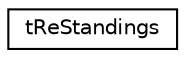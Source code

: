 digraph "Graphical Class Hierarchy"
{
  edge [fontname="Helvetica",fontsize="10",labelfontname="Helvetica",labelfontsize="10"];
  node [fontname="Helvetica",fontsize="10",shape=record];
  rankdir="LR";
  Node1 [label="tReStandings",height=0.2,width=0.4,color="black", fillcolor="white", style="filled",URL="$structt_re_standings.html"];
}
